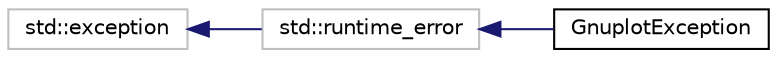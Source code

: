 digraph "Graphical Class Hierarchy"
{
  edge [fontname="Helvetica",fontsize="10",labelfontname="Helvetica",labelfontsize="10"];
  node [fontname="Helvetica",fontsize="10",shape=record];
  rankdir="LR";
  Node10 [label="std::exception",height=0.2,width=0.4,color="grey75", fillcolor="white", style="filled",tooltip="STL class. "];
  Node10 -> Node11 [dir="back",color="midnightblue",fontsize="10",style="solid",fontname="Helvetica"];
  Node11 [label="std::runtime_error",height=0.2,width=0.4,color="grey75", fillcolor="white", style="filled",tooltip="STL class. "];
  Node11 -> Node0 [dir="back",color="midnightblue",fontsize="10",style="solid",fontname="Helvetica"];
  Node0 [label="GnuplotException",height=0.2,width=0.4,color="black", fillcolor="white", style="filled",URL="$class_gnuplot_exception.html",tooltip="A C++ interface to gnuplot. "];
}
